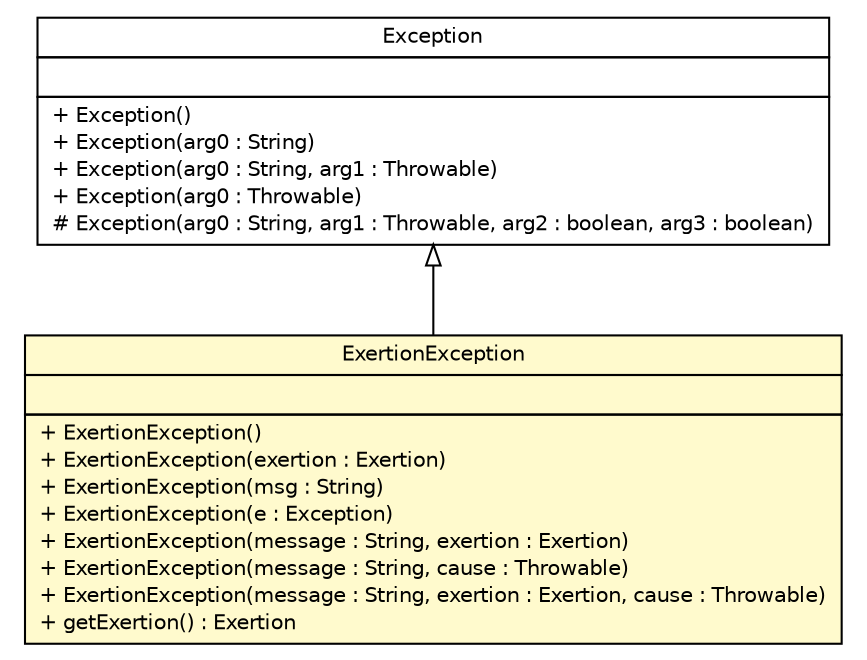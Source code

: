 #!/usr/local/bin/dot
#
# Class diagram 
# Generated by UMLGraph version R5_6 (http://www.umlgraph.org/)
#

digraph G {
	edge [fontname="Helvetica",fontsize=10,labelfontname="Helvetica",labelfontsize=10];
	node [fontname="Helvetica",fontsize=10,shape=plaintext];
	nodesep=0.25;
	ranksep=0.5;
	// sorcer.service.ExertionException
	c148593 [label=<<table title="sorcer.service.ExertionException" border="0" cellborder="1" cellspacing="0" cellpadding="2" port="p" bgcolor="lemonChiffon" href="./ExertionException.html">
		<tr><td><table border="0" cellspacing="0" cellpadding="1">
<tr><td align="center" balign="center"> ExertionException </td></tr>
		</table></td></tr>
		<tr><td><table border="0" cellspacing="0" cellpadding="1">
<tr><td align="left" balign="left">  </td></tr>
		</table></td></tr>
		<tr><td><table border="0" cellspacing="0" cellpadding="1">
<tr><td align="left" balign="left"> + ExertionException() </td></tr>
<tr><td align="left" balign="left"> + ExertionException(exertion : Exertion) </td></tr>
<tr><td align="left" balign="left"> + ExertionException(msg : String) </td></tr>
<tr><td align="left" balign="left"> + ExertionException(e : Exception) </td></tr>
<tr><td align="left" balign="left"> + ExertionException(message : String, exertion : Exertion) </td></tr>
<tr><td align="left" balign="left"> + ExertionException(message : String, cause : Throwable) </td></tr>
<tr><td align="left" balign="left"> + ExertionException(message : String, exertion : Exertion, cause : Throwable) </td></tr>
<tr><td align="left" balign="left"> + getExertion() : Exertion </td></tr>
		</table></td></tr>
		</table>>, URL="./ExertionException.html", fontname="Helvetica", fontcolor="black", fontsize=10.0];
	//sorcer.service.ExertionException extends java.lang.Exception
	c148978:p -> c148593:p [dir=back,arrowtail=empty];
	// java.lang.Exception
	c148978 [label=<<table title="java.lang.Exception" border="0" cellborder="1" cellspacing="0" cellpadding="2" port="p" href="http://docs.oracle.com/javase/7/docs/api/java/lang/Exception.html">
		<tr><td><table border="0" cellspacing="0" cellpadding="1">
<tr><td align="center" balign="center"> Exception </td></tr>
		</table></td></tr>
		<tr><td><table border="0" cellspacing="0" cellpadding="1">
<tr><td align="left" balign="left">  </td></tr>
		</table></td></tr>
		<tr><td><table border="0" cellspacing="0" cellpadding="1">
<tr><td align="left" balign="left"> + Exception() </td></tr>
<tr><td align="left" balign="left"> + Exception(arg0 : String) </td></tr>
<tr><td align="left" balign="left"> + Exception(arg0 : String, arg1 : Throwable) </td></tr>
<tr><td align="left" balign="left"> + Exception(arg0 : Throwable) </td></tr>
<tr><td align="left" balign="left"> # Exception(arg0 : String, arg1 : Throwable, arg2 : boolean, arg3 : boolean) </td></tr>
		</table></td></tr>
		</table>>, URL="http://docs.oracle.com/javase/7/docs/api/java/lang/Exception.html", fontname="Helvetica", fontcolor="black", fontsize=10.0];
}

